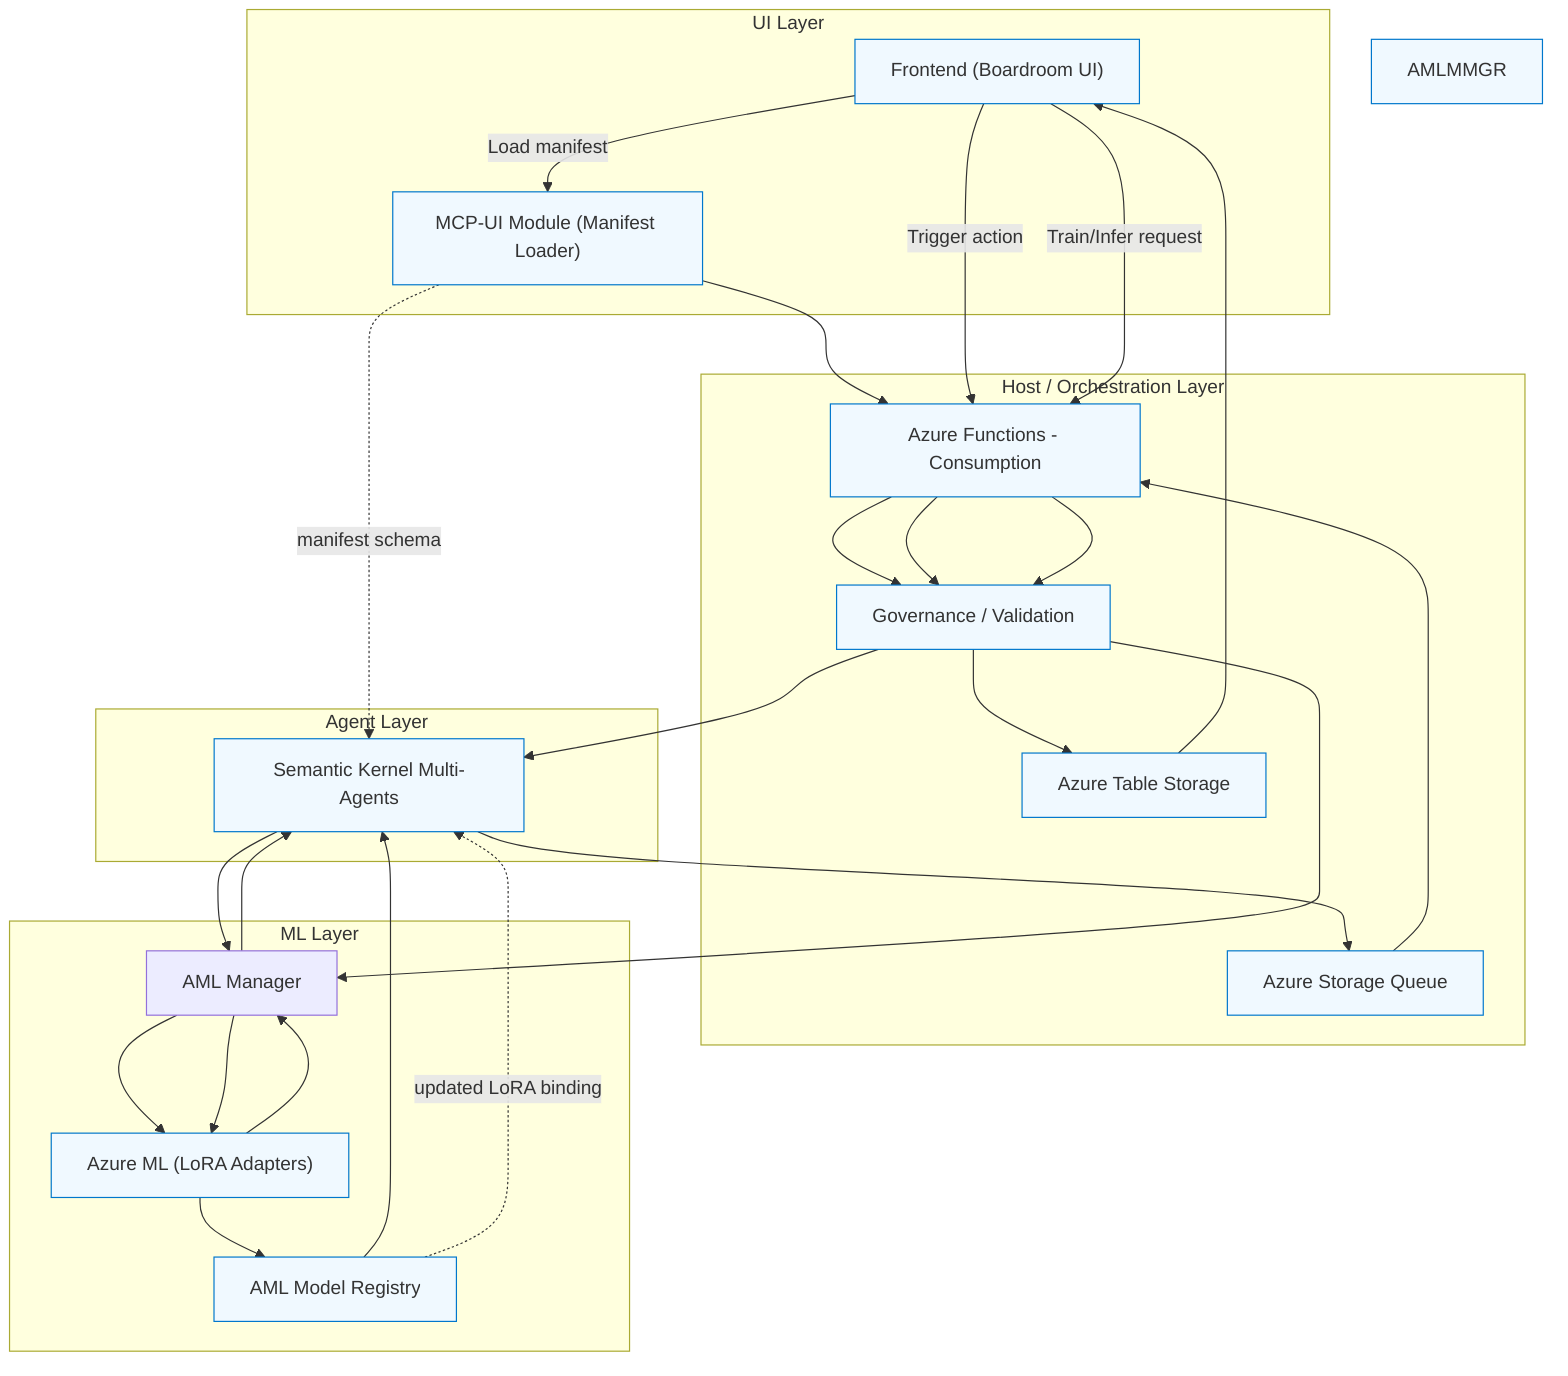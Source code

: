 flowchart TB
    %% === LAYERS ===
    subgraph UI[UI Layer]
    FE["Frontend (Boardroom UI)"]
    MCPUI["MCP-UI Module (Manifest Loader)"]
    end

    subgraph HOST[Host / Orchestration Layer]
    HOSTAPP["Azure Functions - Consumption"]
    GOV["Governance / Validation"]
    QUEUE["Azure Storage Queue"]
    TABLE["Azure Table Storage"]
    end

    subgraph AGENTS[Agent Layer]
    SK["Semantic Kernel Multi-Agents"]
    end

    subgraph ML[ML Layer]
    AMLMGR["AML Manager"]
    AML["Azure ML (LoRA Adapters)"]
    REG["AML Model Registry"]
    end

    %% === UI-Driven Agent Call Path (Production Inference) ===
    FE -->|Load manifest| MCPUI --> HOSTAPP
    FE -->|Trigger action| HOSTAPP --> GOV --> SK
    SK --> AMLMGR --> AML
    AML --> AMLMGR --> SK
    SK --> QUEUE --> HOSTAPP --> GOV --> TABLE --> FE

    %% === Direct AML Control Path (Demo / Training) ===
    FE -->|Train/Infer request| HOSTAPP --> GOV --> AMLMGR --> AML
    AML --> REG --> SK

    %% === Cross-layer bindings ===
    MCPUI -. manifest schema .-> SK
    REG -. updated LoRA binding .-> SK

    %% === Sequence cues (annotated) ===
    SK

%% === End of flowchart ===

classDef seq fill:#f0f9ff,stroke:#0077cc,stroke-width:1px
FE:::seq
MCPUI:::seq
HOSTAPP:::seq
GOV:::seq
SK:::seq
AMLMMGR:::seq
AML:::seq
QUEUE:::seq
TABLE:::seq
REG:::seq